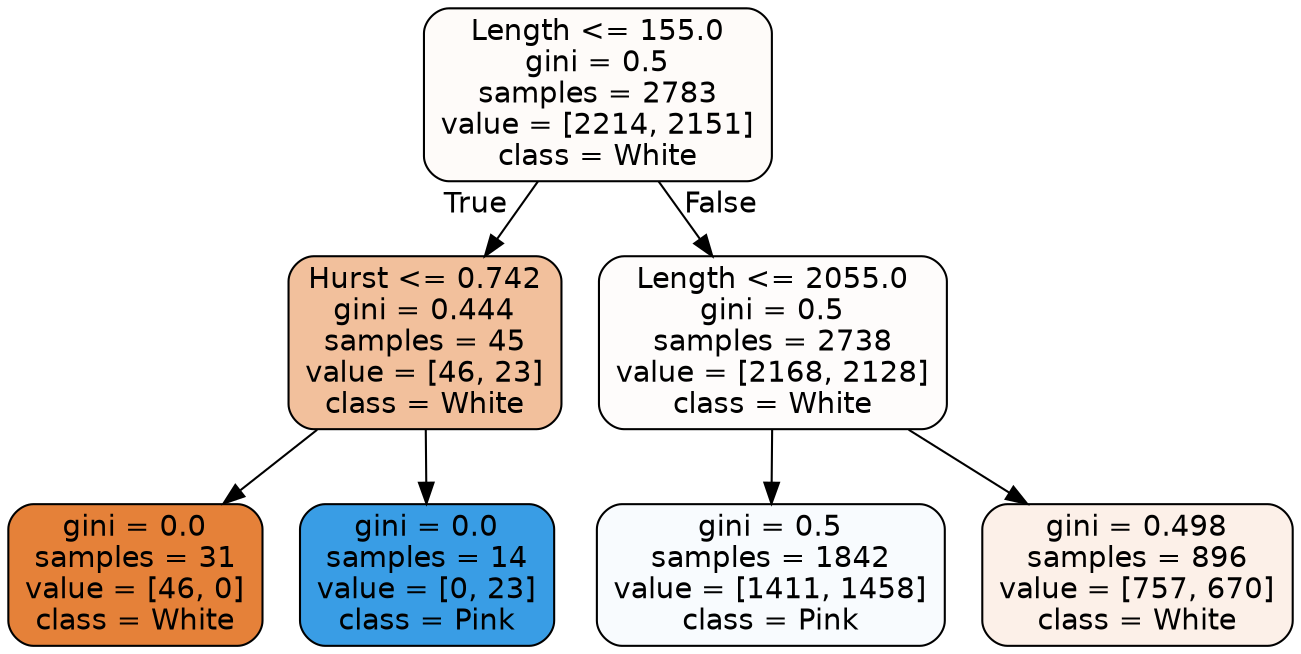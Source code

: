 digraph Tree {
node [shape=box, style="filled, rounded", color="black", fontname=helvetica] ;
edge [fontname=helvetica] ;
0 [label="Length <= 155.0\ngini = 0.5\nsamples = 2783\nvalue = [2214, 2151]\nclass = White", fillcolor="#e5813907"] ;
1 [label="Hurst <= 0.742\ngini = 0.444\nsamples = 45\nvalue = [46, 23]\nclass = White", fillcolor="#e581397f"] ;
0 -> 1 [labeldistance=2.5, labelangle=45, headlabel="True"] ;
2 [label="gini = 0.0\nsamples = 31\nvalue = [46, 0]\nclass = White", fillcolor="#e58139ff"] ;
1 -> 2 ;
3 [label="gini = 0.0\nsamples = 14\nvalue = [0, 23]\nclass = Pink", fillcolor="#399de5ff"] ;
1 -> 3 ;
4 [label="Length <= 2055.0\ngini = 0.5\nsamples = 2738\nvalue = [2168, 2128]\nclass = White", fillcolor="#e5813905"] ;
0 -> 4 [labeldistance=2.5, labelangle=-45, headlabel="False"] ;
5 [label="gini = 0.5\nsamples = 1842\nvalue = [1411, 1458]\nclass = Pink", fillcolor="#399de508"] ;
4 -> 5 ;
6 [label="gini = 0.498\nsamples = 896\nvalue = [757, 670]\nclass = White", fillcolor="#e581391d"] ;
4 -> 6 ;
}